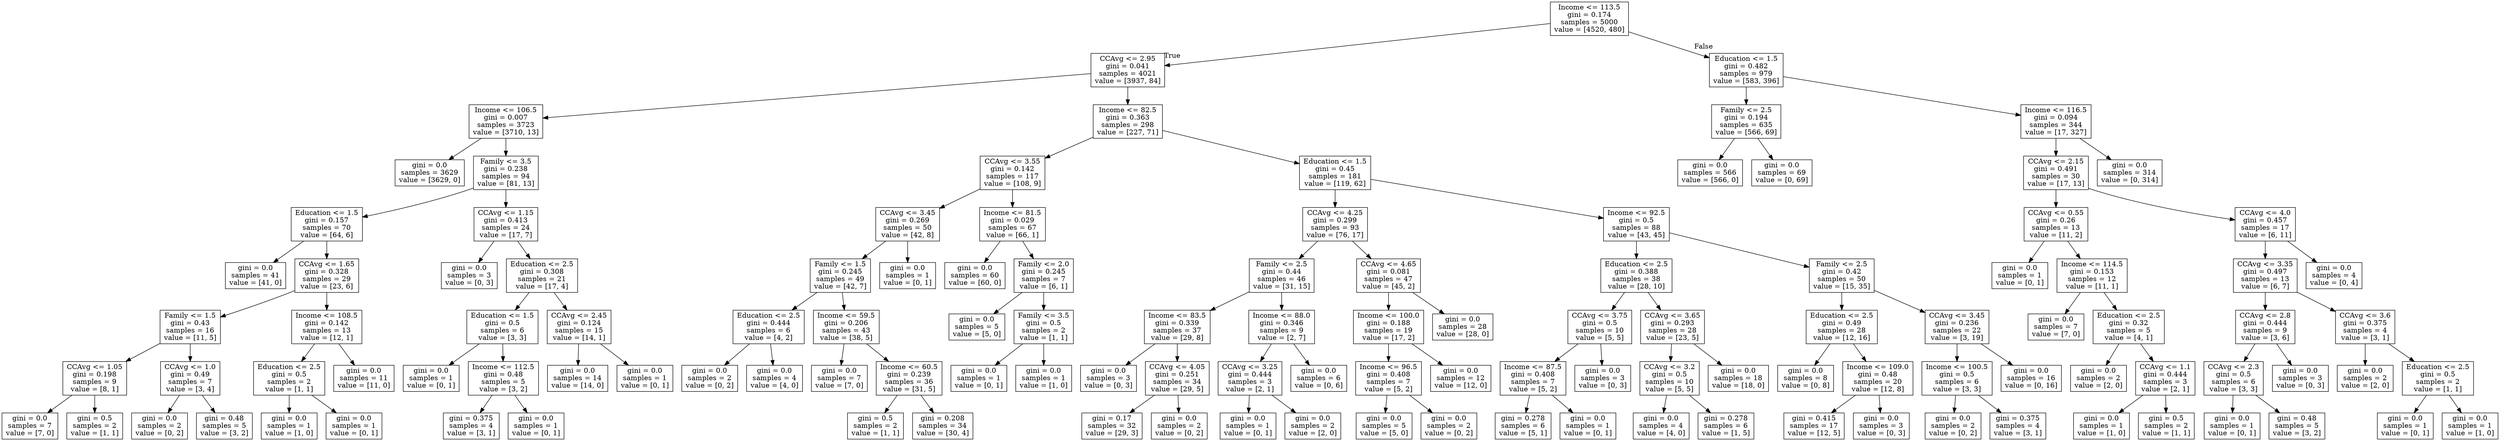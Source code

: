 digraph Tree {
node [shape=box] ;
0 [label="Income <= 113.5\ngini = 0.174\nsamples = 5000\nvalue = [4520, 480]"] ;
1 [label="CCAvg <= 2.95\ngini = 0.041\nsamples = 4021\nvalue = [3937, 84]"] ;
0 -> 1 [labeldistance=2.5, labelangle=45, headlabel="True"] ;
2 [label="Income <= 106.5\ngini = 0.007\nsamples = 3723\nvalue = [3710, 13]"] ;
1 -> 2 ;
3 [label="gini = 0.0\nsamples = 3629\nvalue = [3629, 0]"] ;
2 -> 3 ;
4 [label="Family <= 3.5\ngini = 0.238\nsamples = 94\nvalue = [81, 13]"] ;
2 -> 4 ;
5 [label="Education <= 1.5\ngini = 0.157\nsamples = 70\nvalue = [64, 6]"] ;
4 -> 5 ;
6 [label="gini = 0.0\nsamples = 41\nvalue = [41, 0]"] ;
5 -> 6 ;
7 [label="CCAvg <= 1.65\ngini = 0.328\nsamples = 29\nvalue = [23, 6]"] ;
5 -> 7 ;
8 [label="Family <= 1.5\ngini = 0.43\nsamples = 16\nvalue = [11, 5]"] ;
7 -> 8 ;
9 [label="CCAvg <= 1.05\ngini = 0.198\nsamples = 9\nvalue = [8, 1]"] ;
8 -> 9 ;
10 [label="gini = 0.0\nsamples = 7\nvalue = [7, 0]"] ;
9 -> 10 ;
11 [label="gini = 0.5\nsamples = 2\nvalue = [1, 1]"] ;
9 -> 11 ;
12 [label="CCAvg <= 1.0\ngini = 0.49\nsamples = 7\nvalue = [3, 4]"] ;
8 -> 12 ;
13 [label="gini = 0.0\nsamples = 2\nvalue = [0, 2]"] ;
12 -> 13 ;
14 [label="gini = 0.48\nsamples = 5\nvalue = [3, 2]"] ;
12 -> 14 ;
15 [label="Income <= 108.5\ngini = 0.142\nsamples = 13\nvalue = [12, 1]"] ;
7 -> 15 ;
16 [label="Education <= 2.5\ngini = 0.5\nsamples = 2\nvalue = [1, 1]"] ;
15 -> 16 ;
17 [label="gini = 0.0\nsamples = 1\nvalue = [1, 0]"] ;
16 -> 17 ;
18 [label="gini = 0.0\nsamples = 1\nvalue = [0, 1]"] ;
16 -> 18 ;
19 [label="gini = 0.0\nsamples = 11\nvalue = [11, 0]"] ;
15 -> 19 ;
20 [label="CCAvg <= 1.15\ngini = 0.413\nsamples = 24\nvalue = [17, 7]"] ;
4 -> 20 ;
21 [label="gini = 0.0\nsamples = 3\nvalue = [0, 3]"] ;
20 -> 21 ;
22 [label="Education <= 2.5\ngini = 0.308\nsamples = 21\nvalue = [17, 4]"] ;
20 -> 22 ;
23 [label="Education <= 1.5\ngini = 0.5\nsamples = 6\nvalue = [3, 3]"] ;
22 -> 23 ;
24 [label="gini = 0.0\nsamples = 1\nvalue = [0, 1]"] ;
23 -> 24 ;
25 [label="Income <= 112.5\ngini = 0.48\nsamples = 5\nvalue = [3, 2]"] ;
23 -> 25 ;
26 [label="gini = 0.375\nsamples = 4\nvalue = [3, 1]"] ;
25 -> 26 ;
27 [label="gini = 0.0\nsamples = 1\nvalue = [0, 1]"] ;
25 -> 27 ;
28 [label="CCAvg <= 2.45\ngini = 0.124\nsamples = 15\nvalue = [14, 1]"] ;
22 -> 28 ;
29 [label="gini = 0.0\nsamples = 14\nvalue = [14, 0]"] ;
28 -> 29 ;
30 [label="gini = 0.0\nsamples = 1\nvalue = [0, 1]"] ;
28 -> 30 ;
31 [label="Income <= 82.5\ngini = 0.363\nsamples = 298\nvalue = [227, 71]"] ;
1 -> 31 ;
32 [label="CCAvg <= 3.55\ngini = 0.142\nsamples = 117\nvalue = [108, 9]"] ;
31 -> 32 ;
33 [label="CCAvg <= 3.45\ngini = 0.269\nsamples = 50\nvalue = [42, 8]"] ;
32 -> 33 ;
34 [label="Family <= 1.5\ngini = 0.245\nsamples = 49\nvalue = [42, 7]"] ;
33 -> 34 ;
35 [label="Education <= 2.5\ngini = 0.444\nsamples = 6\nvalue = [4, 2]"] ;
34 -> 35 ;
36 [label="gini = 0.0\nsamples = 2\nvalue = [0, 2]"] ;
35 -> 36 ;
37 [label="gini = 0.0\nsamples = 4\nvalue = [4, 0]"] ;
35 -> 37 ;
38 [label="Income <= 59.5\ngini = 0.206\nsamples = 43\nvalue = [38, 5]"] ;
34 -> 38 ;
39 [label="gini = 0.0\nsamples = 7\nvalue = [7, 0]"] ;
38 -> 39 ;
40 [label="Income <= 60.5\ngini = 0.239\nsamples = 36\nvalue = [31, 5]"] ;
38 -> 40 ;
41 [label="gini = 0.5\nsamples = 2\nvalue = [1, 1]"] ;
40 -> 41 ;
42 [label="gini = 0.208\nsamples = 34\nvalue = [30, 4]"] ;
40 -> 42 ;
43 [label="gini = 0.0\nsamples = 1\nvalue = [0, 1]"] ;
33 -> 43 ;
44 [label="Income <= 81.5\ngini = 0.029\nsamples = 67\nvalue = [66, 1]"] ;
32 -> 44 ;
45 [label="gini = 0.0\nsamples = 60\nvalue = [60, 0]"] ;
44 -> 45 ;
46 [label="Family <= 2.0\ngini = 0.245\nsamples = 7\nvalue = [6, 1]"] ;
44 -> 46 ;
47 [label="gini = 0.0\nsamples = 5\nvalue = [5, 0]"] ;
46 -> 47 ;
48 [label="Family <= 3.5\ngini = 0.5\nsamples = 2\nvalue = [1, 1]"] ;
46 -> 48 ;
49 [label="gini = 0.0\nsamples = 1\nvalue = [0, 1]"] ;
48 -> 49 ;
50 [label="gini = 0.0\nsamples = 1\nvalue = [1, 0]"] ;
48 -> 50 ;
51 [label="Education <= 1.5\ngini = 0.45\nsamples = 181\nvalue = [119, 62]"] ;
31 -> 51 ;
52 [label="CCAvg <= 4.25\ngini = 0.299\nsamples = 93\nvalue = [76, 17]"] ;
51 -> 52 ;
53 [label="Family <= 2.5\ngini = 0.44\nsamples = 46\nvalue = [31, 15]"] ;
52 -> 53 ;
54 [label="Income <= 83.5\ngini = 0.339\nsamples = 37\nvalue = [29, 8]"] ;
53 -> 54 ;
55 [label="gini = 0.0\nsamples = 3\nvalue = [0, 3]"] ;
54 -> 55 ;
56 [label="CCAvg <= 4.05\ngini = 0.251\nsamples = 34\nvalue = [29, 5]"] ;
54 -> 56 ;
57 [label="gini = 0.17\nsamples = 32\nvalue = [29, 3]"] ;
56 -> 57 ;
58 [label="gini = 0.0\nsamples = 2\nvalue = [0, 2]"] ;
56 -> 58 ;
59 [label="Income <= 88.0\ngini = 0.346\nsamples = 9\nvalue = [2, 7]"] ;
53 -> 59 ;
60 [label="CCAvg <= 3.25\ngini = 0.444\nsamples = 3\nvalue = [2, 1]"] ;
59 -> 60 ;
61 [label="gini = 0.0\nsamples = 1\nvalue = [0, 1]"] ;
60 -> 61 ;
62 [label="gini = 0.0\nsamples = 2\nvalue = [2, 0]"] ;
60 -> 62 ;
63 [label="gini = 0.0\nsamples = 6\nvalue = [0, 6]"] ;
59 -> 63 ;
64 [label="CCAvg <= 4.65\ngini = 0.081\nsamples = 47\nvalue = [45, 2]"] ;
52 -> 64 ;
65 [label="Income <= 100.0\ngini = 0.188\nsamples = 19\nvalue = [17, 2]"] ;
64 -> 65 ;
66 [label="Income <= 96.5\ngini = 0.408\nsamples = 7\nvalue = [5, 2]"] ;
65 -> 66 ;
67 [label="gini = 0.0\nsamples = 5\nvalue = [5, 0]"] ;
66 -> 67 ;
68 [label="gini = 0.0\nsamples = 2\nvalue = [0, 2]"] ;
66 -> 68 ;
69 [label="gini = 0.0\nsamples = 12\nvalue = [12, 0]"] ;
65 -> 69 ;
70 [label="gini = 0.0\nsamples = 28\nvalue = [28, 0]"] ;
64 -> 70 ;
71 [label="Income <= 92.5\ngini = 0.5\nsamples = 88\nvalue = [43, 45]"] ;
51 -> 71 ;
72 [label="Education <= 2.5\ngini = 0.388\nsamples = 38\nvalue = [28, 10]"] ;
71 -> 72 ;
73 [label="CCAvg <= 3.75\ngini = 0.5\nsamples = 10\nvalue = [5, 5]"] ;
72 -> 73 ;
74 [label="Income <= 87.5\ngini = 0.408\nsamples = 7\nvalue = [5, 2]"] ;
73 -> 74 ;
75 [label="gini = 0.278\nsamples = 6\nvalue = [5, 1]"] ;
74 -> 75 ;
76 [label="gini = 0.0\nsamples = 1\nvalue = [0, 1]"] ;
74 -> 76 ;
77 [label="gini = 0.0\nsamples = 3\nvalue = [0, 3]"] ;
73 -> 77 ;
78 [label="CCAvg <= 3.65\ngini = 0.293\nsamples = 28\nvalue = [23, 5]"] ;
72 -> 78 ;
79 [label="CCAvg <= 3.2\ngini = 0.5\nsamples = 10\nvalue = [5, 5]"] ;
78 -> 79 ;
80 [label="gini = 0.0\nsamples = 4\nvalue = [4, 0]"] ;
79 -> 80 ;
81 [label="gini = 0.278\nsamples = 6\nvalue = [1, 5]"] ;
79 -> 81 ;
82 [label="gini = 0.0\nsamples = 18\nvalue = [18, 0]"] ;
78 -> 82 ;
83 [label="Family <= 2.5\ngini = 0.42\nsamples = 50\nvalue = [15, 35]"] ;
71 -> 83 ;
84 [label="Education <= 2.5\ngini = 0.49\nsamples = 28\nvalue = [12, 16]"] ;
83 -> 84 ;
85 [label="gini = 0.0\nsamples = 8\nvalue = [0, 8]"] ;
84 -> 85 ;
86 [label="Income <= 109.0\ngini = 0.48\nsamples = 20\nvalue = [12, 8]"] ;
84 -> 86 ;
87 [label="gini = 0.415\nsamples = 17\nvalue = [12, 5]"] ;
86 -> 87 ;
88 [label="gini = 0.0\nsamples = 3\nvalue = [0, 3]"] ;
86 -> 88 ;
89 [label="CCAvg <= 3.45\ngini = 0.236\nsamples = 22\nvalue = [3, 19]"] ;
83 -> 89 ;
90 [label="Income <= 100.5\ngini = 0.5\nsamples = 6\nvalue = [3, 3]"] ;
89 -> 90 ;
91 [label="gini = 0.0\nsamples = 2\nvalue = [0, 2]"] ;
90 -> 91 ;
92 [label="gini = 0.375\nsamples = 4\nvalue = [3, 1]"] ;
90 -> 92 ;
93 [label="gini = 0.0\nsamples = 16\nvalue = [0, 16]"] ;
89 -> 93 ;
94 [label="Education <= 1.5\ngini = 0.482\nsamples = 979\nvalue = [583, 396]"] ;
0 -> 94 [labeldistance=2.5, labelangle=-45, headlabel="False"] ;
95 [label="Family <= 2.5\ngini = 0.194\nsamples = 635\nvalue = [566, 69]"] ;
94 -> 95 ;
96 [label="gini = 0.0\nsamples = 566\nvalue = [566, 0]"] ;
95 -> 96 ;
97 [label="gini = 0.0\nsamples = 69\nvalue = [0, 69]"] ;
95 -> 97 ;
98 [label="Income <= 116.5\ngini = 0.094\nsamples = 344\nvalue = [17, 327]"] ;
94 -> 98 ;
99 [label="CCAvg <= 2.15\ngini = 0.491\nsamples = 30\nvalue = [17, 13]"] ;
98 -> 99 ;
100 [label="CCAvg <= 0.55\ngini = 0.26\nsamples = 13\nvalue = [11, 2]"] ;
99 -> 100 ;
101 [label="gini = 0.0\nsamples = 1\nvalue = [0, 1]"] ;
100 -> 101 ;
102 [label="Income <= 114.5\ngini = 0.153\nsamples = 12\nvalue = [11, 1]"] ;
100 -> 102 ;
103 [label="gini = 0.0\nsamples = 7\nvalue = [7, 0]"] ;
102 -> 103 ;
104 [label="Education <= 2.5\ngini = 0.32\nsamples = 5\nvalue = [4, 1]"] ;
102 -> 104 ;
105 [label="gini = 0.0\nsamples = 2\nvalue = [2, 0]"] ;
104 -> 105 ;
106 [label="CCAvg <= 1.1\ngini = 0.444\nsamples = 3\nvalue = [2, 1]"] ;
104 -> 106 ;
107 [label="gini = 0.0\nsamples = 1\nvalue = [1, 0]"] ;
106 -> 107 ;
108 [label="gini = 0.5\nsamples = 2\nvalue = [1, 1]"] ;
106 -> 108 ;
109 [label="CCAvg <= 4.0\ngini = 0.457\nsamples = 17\nvalue = [6, 11]"] ;
99 -> 109 ;
110 [label="CCAvg <= 3.35\ngini = 0.497\nsamples = 13\nvalue = [6, 7]"] ;
109 -> 110 ;
111 [label="CCAvg <= 2.8\ngini = 0.444\nsamples = 9\nvalue = [3, 6]"] ;
110 -> 111 ;
112 [label="CCAvg <= 2.3\ngini = 0.5\nsamples = 6\nvalue = [3, 3]"] ;
111 -> 112 ;
113 [label="gini = 0.0\nsamples = 1\nvalue = [0, 1]"] ;
112 -> 113 ;
114 [label="gini = 0.48\nsamples = 5\nvalue = [3, 2]"] ;
112 -> 114 ;
115 [label="gini = 0.0\nsamples = 3\nvalue = [0, 3]"] ;
111 -> 115 ;
116 [label="CCAvg <= 3.6\ngini = 0.375\nsamples = 4\nvalue = [3, 1]"] ;
110 -> 116 ;
117 [label="gini = 0.0\nsamples = 2\nvalue = [2, 0]"] ;
116 -> 117 ;
118 [label="Education <= 2.5\ngini = 0.5\nsamples = 2\nvalue = [1, 1]"] ;
116 -> 118 ;
119 [label="gini = 0.0\nsamples = 1\nvalue = [0, 1]"] ;
118 -> 119 ;
120 [label="gini = 0.0\nsamples = 1\nvalue = [1, 0]"] ;
118 -> 120 ;
121 [label="gini = 0.0\nsamples = 4\nvalue = [0, 4]"] ;
109 -> 121 ;
122 [label="gini = 0.0\nsamples = 314\nvalue = [0, 314]"] ;
98 -> 122 ;
}